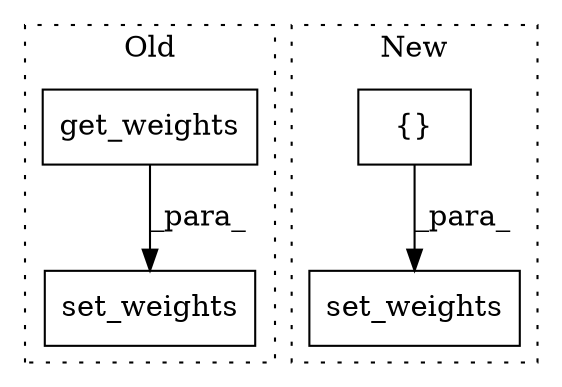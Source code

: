 digraph G {
subgraph cluster0 {
1 [label="get_weights" a="32" s="15682" l="13" shape="box"];
4 [label="set_weights" a="32" s="15656,15695" l="12,1" shape="box"];
label = "Old";
style="dotted";
}
subgraph cluster1 {
2 [label="{}" a="4" s="15641,15660" l="1,1" shape="box"];
3 [label="set_weights" a="32" s="15620,15661" l="12,1" shape="box"];
label = "New";
style="dotted";
}
1 -> 4 [label="_para_"];
2 -> 3 [label="_para_"];
}